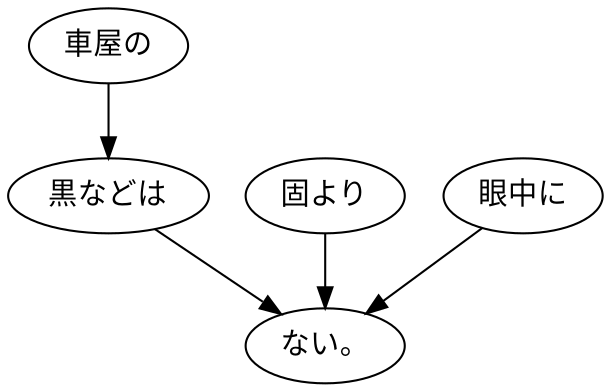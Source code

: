 digraph graph438 {
	node0 [label="車屋の"];
	node1 [label="黒などは"];
	node2 [label="固より"];
	node3 [label="眼中に"];
	node4 [label="ない。"];
	node0 -> node1;
	node1 -> node4;
	node2 -> node4;
	node3 -> node4;
}
